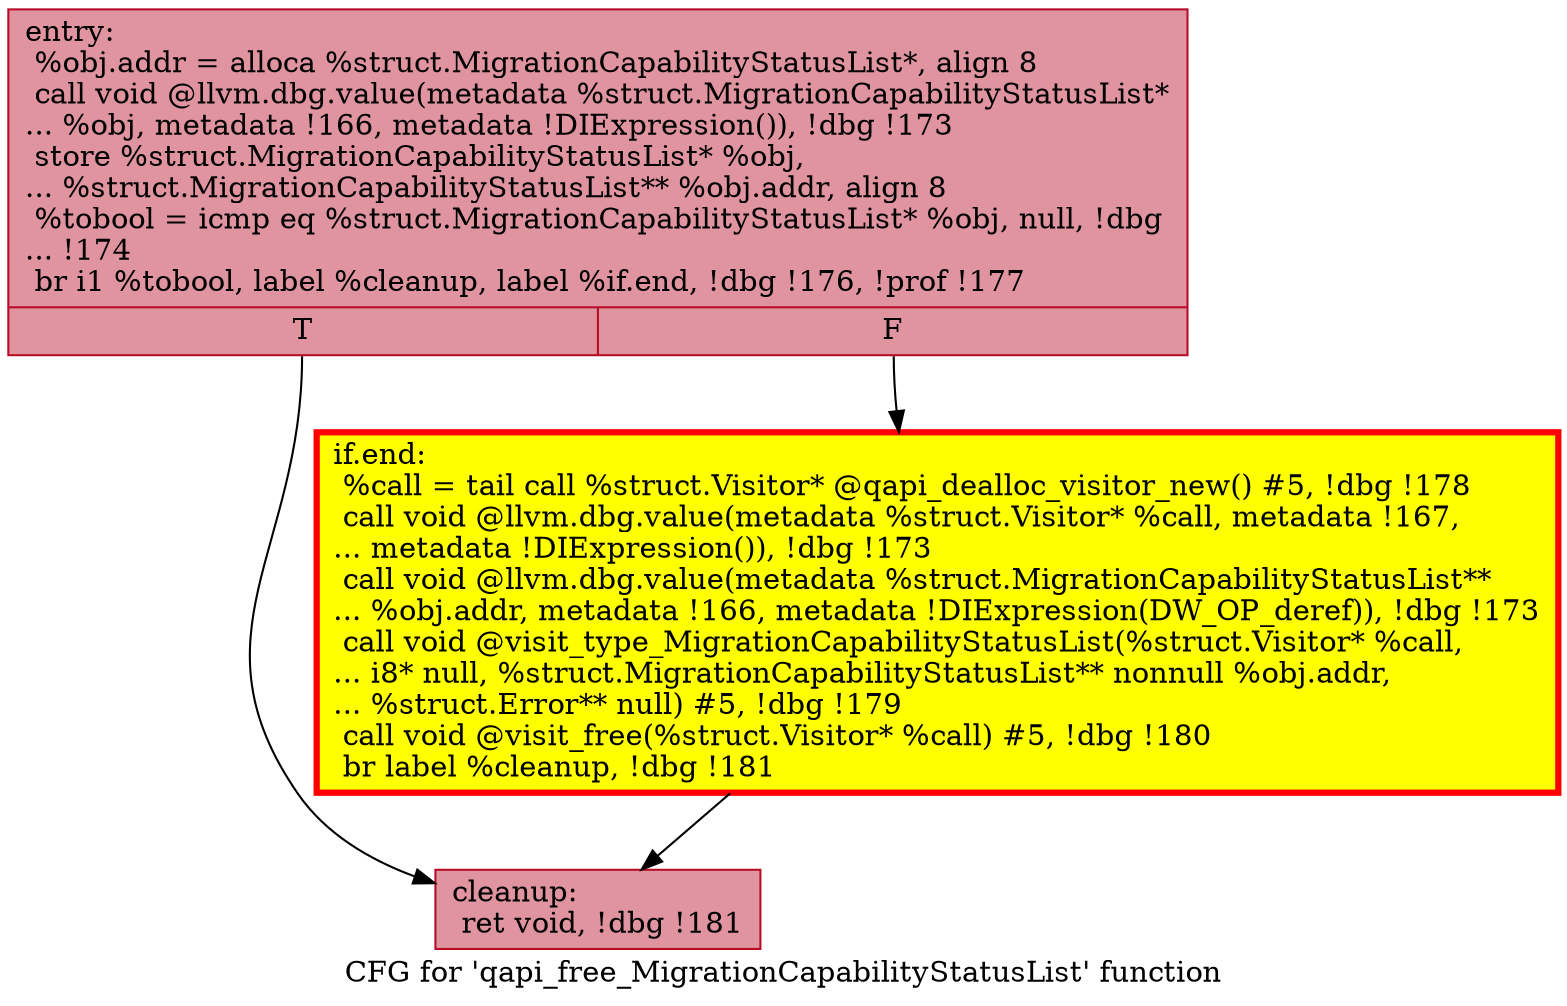 digraph "CFG for 'qapi_free_MigrationCapabilityStatusList' function" {
	label="CFG for 'qapi_free_MigrationCapabilityStatusList' function";

	Node0x55655f60e270 [shape=record,color="#b70d28ff", style=filled, fillcolor="#b70d2870",label="{entry:\l  %obj.addr = alloca %struct.MigrationCapabilityStatusList*, align 8\l  call void @llvm.dbg.value(metadata %struct.MigrationCapabilityStatusList*\l... %obj, metadata !166, metadata !DIExpression()), !dbg !173\l  store %struct.MigrationCapabilityStatusList* %obj,\l... %struct.MigrationCapabilityStatusList** %obj.addr, align 8\l  %tobool = icmp eq %struct.MigrationCapabilityStatusList* %obj, null, !dbg\l... !174\l  br i1 %tobool, label %cleanup, label %if.end, !dbg !176, !prof !177\l|{<s0>T|<s1>F}}"];
	Node0x55655f60e270:s0 -> Node0x55655f6133a0;
	Node0x55655f60e270:s1 -> Node0x55655f613080;
	Node0x55655f613080 [shape=record,penwidth=3.0, style="filled", color="red", fillcolor="yellow",label="{if.end:                                           \l  %call = tail call %struct.Visitor* @qapi_dealloc_visitor_new() #5, !dbg !178\l  call void @llvm.dbg.value(metadata %struct.Visitor* %call, metadata !167,\l... metadata !DIExpression()), !dbg !173\l  call void @llvm.dbg.value(metadata %struct.MigrationCapabilityStatusList**\l... %obj.addr, metadata !166, metadata !DIExpression(DW_OP_deref)), !dbg !173\l  call void @visit_type_MigrationCapabilityStatusList(%struct.Visitor* %call,\l... i8* null, %struct.MigrationCapabilityStatusList** nonnull %obj.addr,\l... %struct.Error** null) #5, !dbg !179\l  call void @visit_free(%struct.Visitor* %call) #5, !dbg !180\l  br label %cleanup, !dbg !181\l}"];
	Node0x55655f613080 -> Node0x55655f6133a0;
	Node0x55655f6133a0 [shape=record,color="#b70d28ff", style=filled, fillcolor="#b70d2870",label="{cleanup:                                          \l  ret void, !dbg !181\l}"];
}
